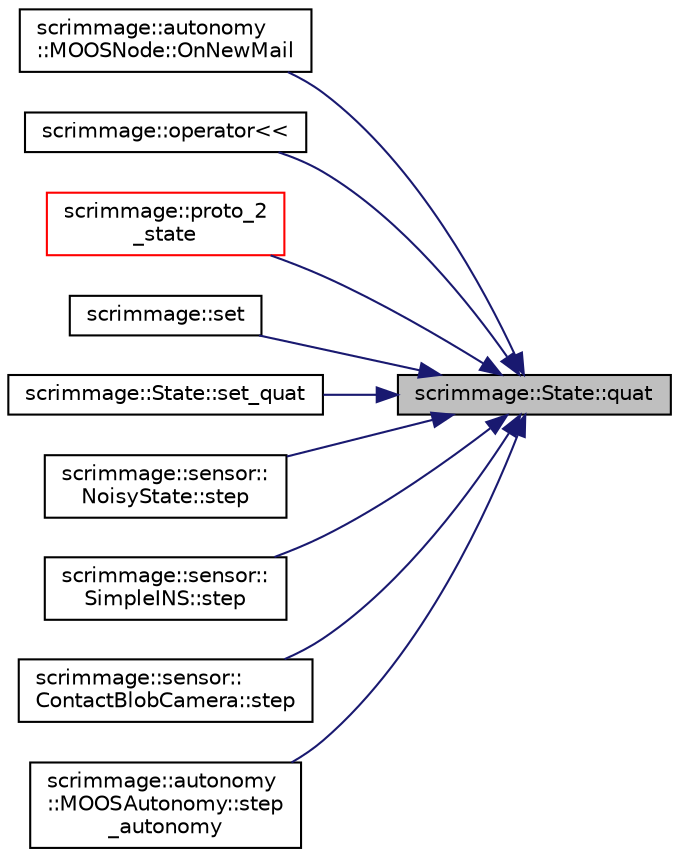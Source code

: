 digraph "scrimmage::State::quat"
{
 // LATEX_PDF_SIZE
  edge [fontname="Helvetica",fontsize="10",labelfontname="Helvetica",labelfontsize="10"];
  node [fontname="Helvetica",fontsize="10",shape=record];
  rankdir="RL";
  Node1 [label="scrimmage::State::quat",height=0.2,width=0.4,color="black", fillcolor="grey75", style="filled", fontcolor="black",tooltip=" "];
  Node1 -> Node2 [dir="back",color="midnightblue",fontsize="10",style="solid",fontname="Helvetica"];
  Node2 [label="scrimmage::autonomy\l::MOOSNode::OnNewMail",height=0.2,width=0.4,color="black", fillcolor="white", style="filled",URL="$classscrimmage_1_1autonomy_1_1MOOSNode.html#a9d53818c75624fe3f3ee53e812dfacc7",tooltip=" "];
  Node1 -> Node3 [dir="back",color="midnightblue",fontsize="10",style="solid",fontname="Helvetica"];
  Node3 [label="scrimmage::operator\<\<",height=0.2,width=0.4,color="black", fillcolor="white", style="filled",URL="$namespacescrimmage.html#a2ae5038921a0f419c633756c27bb521b",tooltip=" "];
  Node1 -> Node4 [dir="back",color="midnightblue",fontsize="10",style="solid",fontname="Helvetica"];
  Node4 [label="scrimmage::proto_2\l_state",height=0.2,width=0.4,color="red", fillcolor="white", style="filled",URL="$namespacescrimmage.html#adca769e1c193154a44129cff2d419b50",tooltip=" "];
  Node1 -> Node9 [dir="back",color="midnightblue",fontsize="10",style="solid",fontname="Helvetica"];
  Node9 [label="scrimmage::set",height=0.2,width=0.4,color="black", fillcolor="white", style="filled",URL="$namespacescrimmage.html#a0c5a5040d383e6f7f333953c805883e9",tooltip=" "];
  Node1 -> Node10 [dir="back",color="midnightblue",fontsize="10",style="solid",fontname="Helvetica"];
  Node10 [label="scrimmage::State::set_quat",height=0.2,width=0.4,color="black", fillcolor="white", style="filled",URL="$classscrimmage_1_1State.html#a1cacda8aee13ddd91d79848b266dd5c6",tooltip=" "];
  Node1 -> Node11 [dir="back",color="midnightblue",fontsize="10",style="solid",fontname="Helvetica"];
  Node11 [label="scrimmage::sensor::\lNoisyState::step",height=0.2,width=0.4,color="black", fillcolor="white", style="filled",URL="$classscrimmage_1_1sensor_1_1NoisyState.html#a0581360ca179f8826e5302c0e5907c95",tooltip=" "];
  Node1 -> Node12 [dir="back",color="midnightblue",fontsize="10",style="solid",fontname="Helvetica"];
  Node12 [label="scrimmage::sensor::\lSimpleINS::step",height=0.2,width=0.4,color="black", fillcolor="white", style="filled",URL="$classscrimmage_1_1sensor_1_1SimpleINS.html#abb88dadf975c125f555df7f9193911c7",tooltip=" "];
  Node1 -> Node13 [dir="back",color="midnightblue",fontsize="10",style="solid",fontname="Helvetica"];
  Node13 [label="scrimmage::sensor::\lContactBlobCamera::step",height=0.2,width=0.4,color="black", fillcolor="white", style="filled",URL="$classscrimmage_1_1sensor_1_1ContactBlobCamera.html#ab325b84c85a3d23a96479f34e06264a1",tooltip=" "];
  Node1 -> Node14 [dir="back",color="midnightblue",fontsize="10",style="solid",fontname="Helvetica"];
  Node14 [label="scrimmage::autonomy\l::MOOSAutonomy::step\l_autonomy",height=0.2,width=0.4,color="black", fillcolor="white", style="filled",URL="$classscrimmage_1_1autonomy_1_1MOOSAutonomy.html#aa4b759ba734910f907fc5c6608e366e3",tooltip=" "];
}
